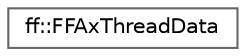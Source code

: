 digraph "类继承关系图"
{
 // LATEX_PDF_SIZE
  bgcolor="transparent";
  edge [fontname=Helvetica,fontsize=10,labelfontname=Helvetica,labelfontsize=10];
  node [fontname=Helvetica,fontsize=10,shape=box,height=0.2,width=0.4];
  rankdir="LR";
  Node0 [id="Node000000",label="ff::FFAxThreadData",height=0.2,width=0.4,color="grey40", fillcolor="white", style="filled",URL="$structff_1_1_f_f_ax_thread_data.html",tooltip=" "];
}
